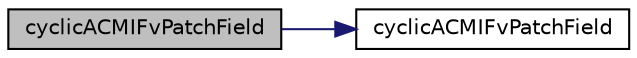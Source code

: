 digraph "cyclicACMIFvPatchField"
{
  bgcolor="transparent";
  edge [fontname="Helvetica",fontsize="10",labelfontname="Helvetica",labelfontsize="10"];
  node [fontname="Helvetica",fontsize="10",shape=record];
  rankdir="LR";
  Node108 [label="cyclicACMIFvPatchField",height=0.2,width=0.4,color="black", fillcolor="grey75", style="filled", fontcolor="black"];
  Node108 -> Node109 [color="midnightblue",fontsize="10",style="solid",fontname="Helvetica"];
  Node109 [label="cyclicACMIFvPatchField",height=0.2,width=0.4,color="black",URL="$a22805.html#a6284b1f80a81bffc602b9612e1dc7c5e",tooltip="Construct from patch and internal field. "];
}
